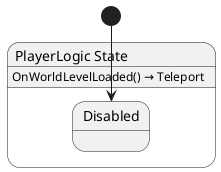@startuml PlayerLogic
state "PlayerLogic State" as Yolk_Logic_Player_PlayerLogic_State {
  state "Disabled" as Yolk_Logic_Player_PlayerLogic_State_Disabled
}
Yolk_Logic_Player_PlayerLogic_State : OnWorldLevelLoaded() → Teleport

[*] --> Yolk_Logic_Player_PlayerLogic_State_Disabled
@enduml